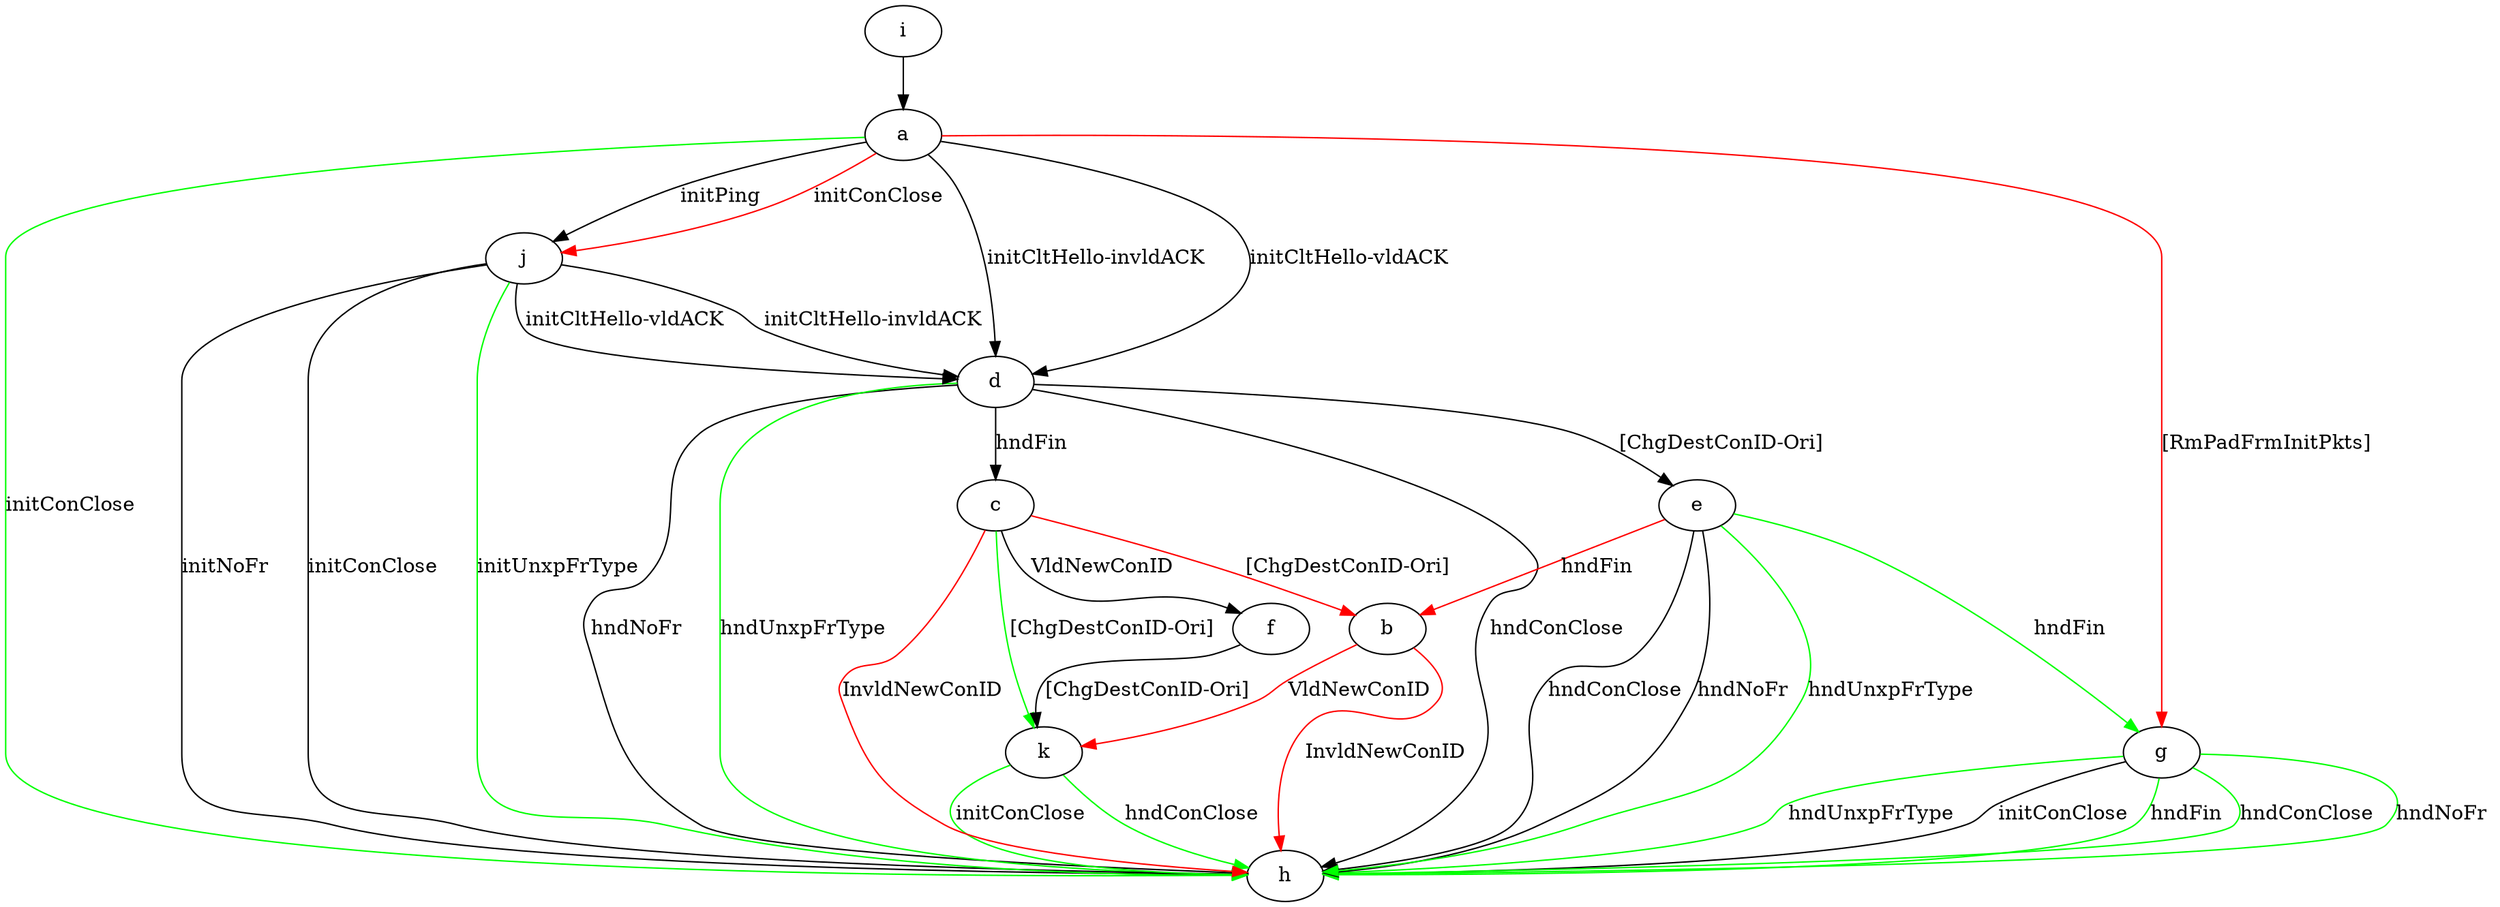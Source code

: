 digraph "" {
	a -> d	[key=0,
		label="initCltHello-vldACK "];
	a -> d	[key=1,
		label="initCltHello-invldACK "];
	a -> g	[key=0,
		color=red,
		label="[RmPadFrmInitPkts] "];
	a -> h	[key=0,
		color=green,
		label="initConClose "];
	a -> j	[key=0,
		label="initPing "];
	a -> j	[key=1,
		color=red,
		label="initConClose "];
	b -> h	[key=0,
		color=red,
		label="InvldNewConID "];
	b -> k	[key=0,
		color=red,
		label="VldNewConID "];
	c -> b	[key=0,
		color=red,
		label="[ChgDestConID-Ori] "];
	c -> f	[key=0,
		label="VldNewConID "];
	c -> h	[key=0,
		color=red,
		label="InvldNewConID "];
	c -> k	[key=0,
		color=green,
		label="[ChgDestConID-Ori] "];
	d -> c	[key=0,
		label="hndFin "];
	d -> e	[key=0,
		label="[ChgDestConID-Ori] "];
	d -> h	[key=0,
		label="hndConClose "];
	d -> h	[key=1,
		label="hndNoFr "];
	d -> h	[key=2,
		color=green,
		label="hndUnxpFrType "];
	e -> b	[key=0,
		color=red,
		label="hndFin "];
	e -> g	[key=0,
		color=green,
		label="hndFin "];
	e -> h	[key=0,
		label="hndConClose "];
	e -> h	[key=1,
		label="hndNoFr "];
	e -> h	[key=2,
		color=green,
		label="hndUnxpFrType "];
	f -> k	[key=0,
		label="[ChgDestConID-Ori] "];
	g -> h	[key=0,
		label="initConClose "];
	g -> h	[key=1,
		color=green,
		label="hndFin "];
	g -> h	[key=2,
		color=green,
		label="hndConClose "];
	g -> h	[key=3,
		color=green,
		label="hndNoFr "];
	g -> h	[key=4,
		color=green,
		label="hndUnxpFrType "];
	i -> a	[key=0];
	j -> d	[key=0,
		label="initCltHello-vldACK "];
	j -> d	[key=1,
		label="initCltHello-invldACK "];
	j -> h	[key=0,
		label="initConClose "];
	j -> h	[key=1,
		label="initNoFr "];
	j -> h	[key=2,
		color=green,
		label="initUnxpFrType "];
	k -> h	[key=0,
		color=green,
		label="initConClose "];
	k -> h	[key=1,
		color=green,
		label="hndConClose "];
}
